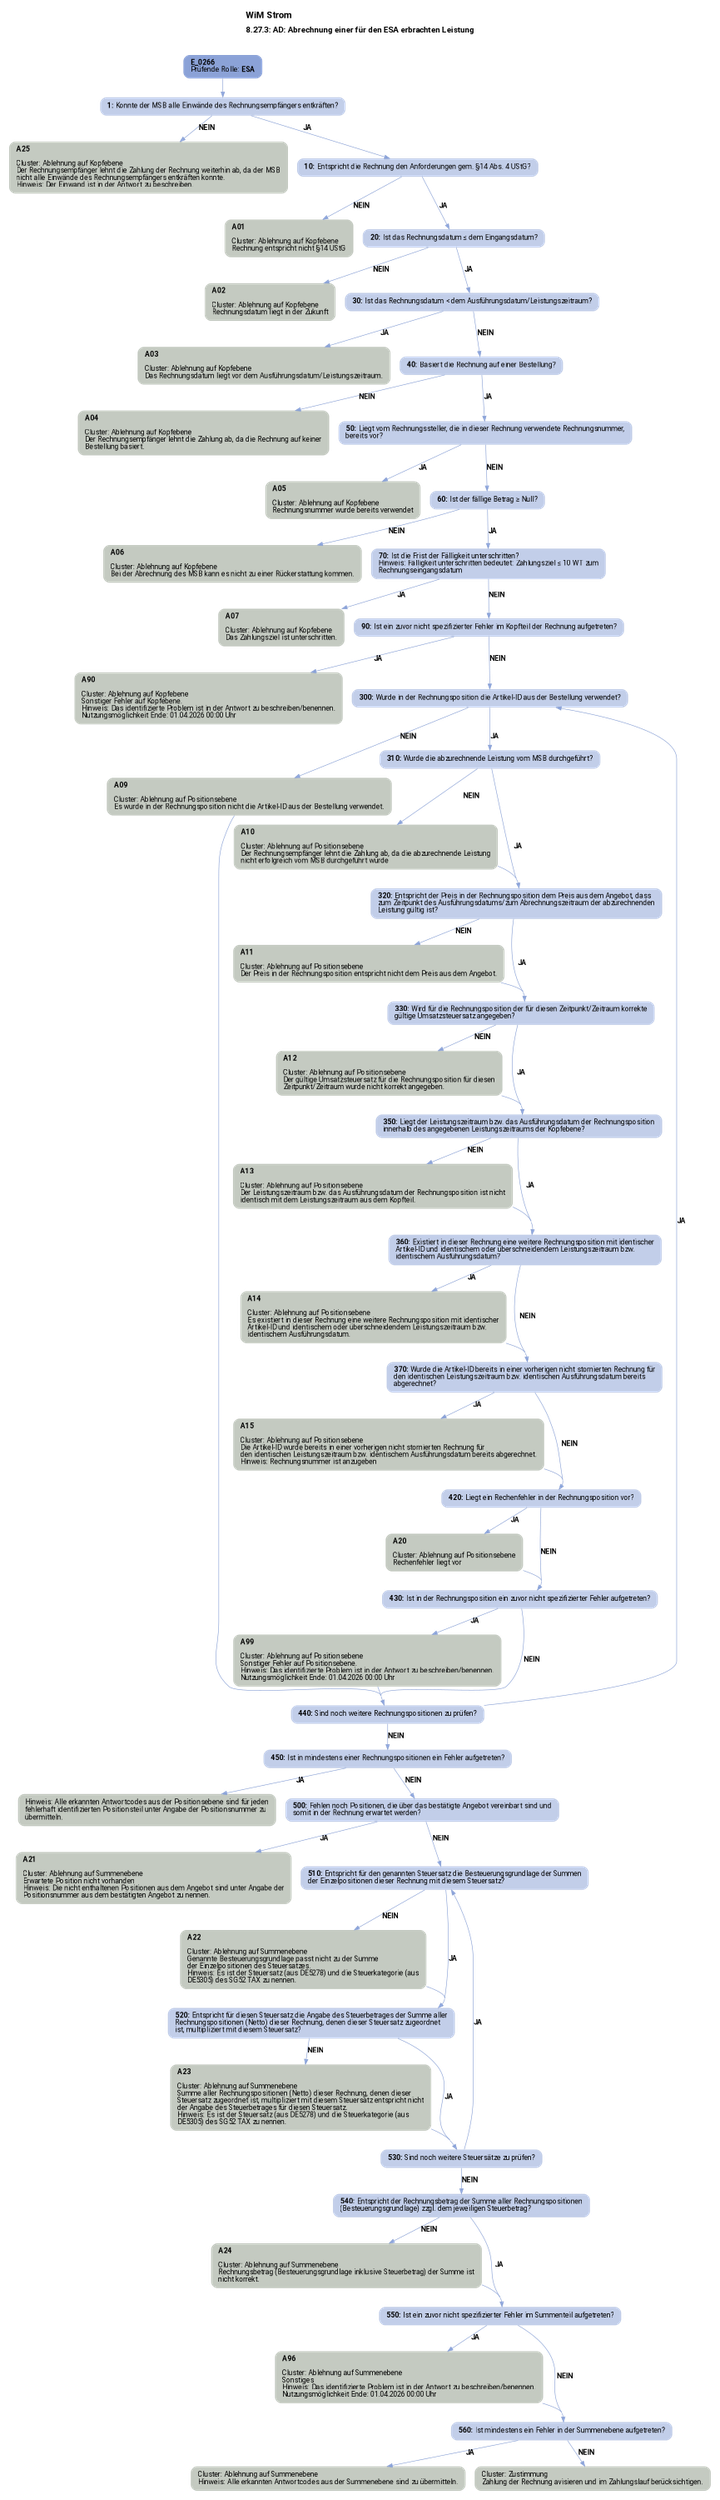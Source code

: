 digraph D {
    labelloc="t";
    label=<<B><FONT POINT-SIZE="18">WiM Strom</FONT></B><BR align="left"/><BR/><B><FONT POINT-SIZE="16">8.27.3: AD: Abrechnung einer für den ESA erbrachten Leistung</FONT></B><BR align="left"/><BR/><BR/><BR/>>;
    ratio="compress";
    concentrate=true;
    pack=true;
    rankdir=TB;
    packmode="array";
    size="20,20";
    fontsize=12;
    pad=0.25;
    "Start" [margin="0.2,0.12", shape=box, style="filled,rounded", penwidth=0.0, fillcolor="#8ba2d7", label=<<B>E_0266</B><BR align="left"/><FONT>Prüfende Rolle: <B>ESA</B></FONT><BR align="center"/>>, fontname="Roboto, sans-serif"];
    "1" [margin="0.2,0.12", shape=box, style="filled,rounded", penwidth=0.0, fillcolor="#c2cee9", label=<<B>1: </B>Konnte der MSB alle Einwände des Rechnungsempfängers entkräften?<BR align="left"/>>, fontname="Roboto, sans-serif"];
    "A25" [margin="0.2,0.12", shape=box, style="filled,rounded", penwidth=0.0, fillcolor="#c4cac1", label=<<B>A25</B><BR align="left"/><BR align="left"/><FONT>Cluster: Ablehnung auf Kopfebene<BR align="left"/>Der Rechnungsempfänger lehnt die Zahlung der Rechnung weiterhin ab, da der MSB<BR align="left"/>nicht alle Einwände des Rechnungsempfängers entkräften konnte.<BR align="left"/>Hinweis: Der Einwand ist in der Antwort zu beschreiben.<BR align="left"/></FONT>>, fontname="Roboto, sans-serif"];
    "10" [margin="0.2,0.12", shape=box, style="filled,rounded", penwidth=0.0, fillcolor="#c2cee9", label=<<B>10: </B>Entspricht die Rechnung den Anforderungen gem. §14 Abs. 4 UStG?<BR align="left"/>>, fontname="Roboto, sans-serif"];
    "A01" [margin="0.2,0.12", shape=box, style="filled,rounded", penwidth=0.0, fillcolor="#c4cac1", label=<<B>A01</B><BR align="left"/><BR align="left"/><FONT>Cluster: Ablehnung auf Kopfebene<BR align="left"/>Rechnung entspricht nicht §14 UStG<BR align="left"/></FONT>>, fontname="Roboto, sans-serif"];
    "20" [margin="0.2,0.12", shape=box, style="filled,rounded", penwidth=0.0, fillcolor="#c2cee9", label=<<B>20: </B>Ist das Rechnungsdatum ≤ dem Eingangsdatum?<BR align="left"/>>, fontname="Roboto, sans-serif"];
    "A02" [margin="0.2,0.12", shape=box, style="filled,rounded", penwidth=0.0, fillcolor="#c4cac1", label=<<B>A02</B><BR align="left"/><BR align="left"/><FONT>Cluster: Ablehnung auf Kopfebene<BR align="left"/>Rechnungsdatum liegt in der Zukunft<BR align="left"/></FONT>>, fontname="Roboto, sans-serif"];
    "30" [margin="0.2,0.12", shape=box, style="filled,rounded", penwidth=0.0, fillcolor="#c2cee9", label=<<B>30: </B>Ist das Rechnungsdatum &lt; dem Ausführungsdatum/Leistungszeitraum?<BR align="left"/>>, fontname="Roboto, sans-serif"];
    "A03" [margin="0.2,0.12", shape=box, style="filled,rounded", penwidth=0.0, fillcolor="#c4cac1", label=<<B>A03</B><BR align="left"/><BR align="left"/><FONT>Cluster: Ablehnung auf Kopfebene<BR align="left"/>Das Rechnungsdatum liegt vor dem Ausführungsdatum/Leistungszeitraum.<BR align="left"/></FONT>>, fontname="Roboto, sans-serif"];
    "40" [margin="0.2,0.12", shape=box, style="filled,rounded", penwidth=0.0, fillcolor="#c2cee9", label=<<B>40: </B>Basiert die Rechnung auf einer Bestellung?<BR align="left"/>>, fontname="Roboto, sans-serif"];
    "A04" [margin="0.2,0.12", shape=box, style="filled,rounded", penwidth=0.0, fillcolor="#c4cac1", label=<<B>A04</B><BR align="left"/><BR align="left"/><FONT>Cluster: Ablehnung auf Kopfebene<BR align="left"/>Der Rechnungsempfänger lehnt die Zahlung ab, da die Rechnung auf keiner<BR align="left"/>Bestellung basiert.<BR align="left"/></FONT>>, fontname="Roboto, sans-serif"];
    "50" [margin="0.2,0.12", shape=box, style="filled,rounded", penwidth=0.0, fillcolor="#c2cee9", label=<<B>50: </B>Liegt vom Rechnungssteller, die in dieser Rechnung verwendete Rechnungsnummer,<BR align="left"/>bereits vor?<BR align="left"/>>, fontname="Roboto, sans-serif"];
    "A05" [margin="0.2,0.12", shape=box, style="filled,rounded", penwidth=0.0, fillcolor="#c4cac1", label=<<B>A05</B><BR align="left"/><BR align="left"/><FONT>Cluster: Ablehnung auf Kopfebene<BR align="left"/>Rechnungsnummer wurde bereits verwendet<BR align="left"/></FONT>>, fontname="Roboto, sans-serif"];
    "60" [margin="0.2,0.12", shape=box, style="filled,rounded", penwidth=0.0, fillcolor="#c2cee9", label=<<B>60: </B>Ist der fällige Betrag ≥ Null?<BR align="left"/>>, fontname="Roboto, sans-serif"];
    "A06" [margin="0.2,0.12", shape=box, style="filled,rounded", penwidth=0.0, fillcolor="#c4cac1", label=<<B>A06</B><BR align="left"/><BR align="left"/><FONT>Cluster: Ablehnung auf Kopfebene<BR align="left"/>Bei der Abrechnung des MSB kann es nicht zu einer Rückerstattung kommen.<BR align="left"/></FONT>>, fontname="Roboto, sans-serif"];
    "70" [margin="0.2,0.12", shape=box, style="filled,rounded", penwidth=0.0, fillcolor="#c2cee9", label=<<B>70: </B>Ist die Frist der Fälligkeit unterschritten?<BR align="left"/>Hinweis: Fälligkeit unterschritten bedeutet: Zahlungsziel ≤ 10 WT zum<BR align="left"/>Rechnungseingangsdatum<BR align="left"/>>, fontname="Roboto, sans-serif"];
    "A07" [margin="0.2,0.12", shape=box, style="filled,rounded", penwidth=0.0, fillcolor="#c4cac1", label=<<B>A07</B><BR align="left"/><BR align="left"/><FONT>Cluster: Ablehnung auf Kopfebene<BR align="left"/>Das Zahlungsziel ist unterschritten.<BR align="left"/></FONT>>, fontname="Roboto, sans-serif"];
    "90" [margin="0.2,0.12", shape=box, style="filled,rounded", penwidth=0.0, fillcolor="#c2cee9", label=<<B>90: </B>Ist ein zuvor nicht spezifizierter Fehler im Kopfteil der Rechnung aufgetreten?<BR align="left"/>>, fontname="Roboto, sans-serif"];
    "A90" [margin="0.2,0.12", shape=box, style="filled,rounded", penwidth=0.0, fillcolor="#c4cac1", label=<<B>A90</B><BR align="left"/><BR align="left"/><FONT>Cluster: Ablehnung auf Kopfebene<BR align="left"/>Sonstiger Fehler auf Kopfebene.<BR align="left"/>Hinweis: Das identifizierte Problem ist in der Antwort zu beschreiben/benennen.<BR align="left"/>Nutzungsmöglichkeit Ende: 01.04.2026 00:00 Uhr<BR align="left"/></FONT>>, fontname="Roboto, sans-serif"];
    "300" [margin="0.2,0.12", shape=box, style="filled,rounded", penwidth=0.0, fillcolor="#c2cee9", label=<<B>300: </B>Wurde in der Rechnungsposition die Artikel-ID aus der Bestellung verwendet?<BR align="left"/>>, fontname="Roboto, sans-serif"];
    "A09_440" [margin="0.2,0.12", shape=box, style="filled,rounded", penwidth=0.0, fillcolor="#c4cac1", label=<<B>A09</B><BR align="left"/><BR align="left"/><FONT>Cluster: Ablehnung auf Positionsebene<BR align="left"/>Es wurde in der Rechnungsposition nicht die Artikel-ID aus der Bestellung verwendet.<BR align="left"/></FONT>>, fontname="Roboto, sans-serif"];
    "310" [margin="0.2,0.12", shape=box, style="filled,rounded", penwidth=0.0, fillcolor="#c2cee9", label=<<B>310: </B>Wurde die abzurechnende Leistung vom MSB durchgeführt?<BR align="left"/>>, fontname="Roboto, sans-serif"];
    "A10_320" [margin="0.2,0.12", shape=box, style="filled,rounded", penwidth=0.0, fillcolor="#c4cac1", label=<<B>A10</B><BR align="left"/><BR align="left"/><FONT>Cluster: Ablehnung auf Positionsebene<BR align="left"/>Der Rechnungsempfänger lehnt die Zahlung ab, da die abzurechnende Leistung<BR align="left"/>nicht erfolgreich vom MSB durchgeführt wurde<BR align="left"/></FONT>>, fontname="Roboto, sans-serif"];
    "320" [margin="0.2,0.12", shape=box, style="filled,rounded", penwidth=0.0, fillcolor="#c2cee9", label=<<B>320: </B>Entspricht der Preis in der Rechnungsposition dem Preis aus dem Angebot, dass<BR align="left"/>zum Zeitpunkt des Ausführungsdatums/zum Abrechnungszeitraum der abzurechnenden<BR align="left"/>Leistung gültig ist?<BR align="left"/>>, fontname="Roboto, sans-serif"];
    "A11_330" [margin="0.2,0.12", shape=box, style="filled,rounded", penwidth=0.0, fillcolor="#c4cac1", label=<<B>A11</B><BR align="left"/><BR align="left"/><FONT>Cluster: Ablehnung auf Positionsebene<BR align="left"/>Der Preis in der Rechnungsposition entspricht nicht dem Preis aus dem Angebot.<BR align="left"/></FONT>>, fontname="Roboto, sans-serif"];
    "330" [margin="0.2,0.12", shape=box, style="filled,rounded", penwidth=0.0, fillcolor="#c2cee9", label=<<B>330: </B>Wird für die Rechnungsposition der für diesen Zeitpunkt/Zeitraum korrekte<BR align="left"/>gültige Umsatzsteuersatz angegeben?<BR align="left"/>>, fontname="Roboto, sans-serif"];
    "A12_350" [margin="0.2,0.12", shape=box, style="filled,rounded", penwidth=0.0, fillcolor="#c4cac1", label=<<B>A12</B><BR align="left"/><BR align="left"/><FONT>Cluster: Ablehnung auf Positionsebene<BR align="left"/>Der gültige Umsatzsteuersatz für die Rechnungsposition für diesen<BR align="left"/>Zeitpunkt/Zeitraum wurde nicht korrekt angegeben.<BR align="left"/></FONT>>, fontname="Roboto, sans-serif"];
    "350" [margin="0.2,0.12", shape=box, style="filled,rounded", penwidth=0.0, fillcolor="#c2cee9", label=<<B>350: </B>Liegt der Leistungszeitraum bzw. das Ausführungsdatum der Rechnungsposition<BR align="left"/>innerhalb des angegebenen Leistungszeitraums der Kopfebene?<BR align="left"/>>, fontname="Roboto, sans-serif"];
    "A13_360" [margin="0.2,0.12", shape=box, style="filled,rounded", penwidth=0.0, fillcolor="#c4cac1", label=<<B>A13</B><BR align="left"/><BR align="left"/><FONT>Cluster: Ablehnung auf Positionsebene<BR align="left"/>Der Leistungszeitraum bzw. das Ausführungsdatum der Rechnungsposition ist nicht<BR align="left"/>identisch mit dem Leistungszeitraum aus dem Kopfteil.<BR align="left"/></FONT>>, fontname="Roboto, sans-serif"];
    "360" [margin="0.2,0.12", shape=box, style="filled,rounded", penwidth=0.0, fillcolor="#c2cee9", label=<<B>360: </B>Existiert in dieser Rechnung eine weitere Rechnungsposition mit identischer<BR align="left"/>Artikel-ID und identischem oder überschneidendem Leistungszeitraum bzw.<BR align="left"/>identischem Ausführungsdatum?<BR align="left"/>>, fontname="Roboto, sans-serif"];
    "A14_370" [margin="0.2,0.12", shape=box, style="filled,rounded", penwidth=0.0, fillcolor="#c4cac1", label=<<B>A14</B><BR align="left"/><BR align="left"/><FONT>Cluster: Ablehnung auf Positionsebene<BR align="left"/>Es existiert in dieser Rechnung eine weitere Rechnungsposition mit identischer<BR align="left"/>Artikel-ID und identischem oder überschneidendem Leistungszeitraum bzw.<BR align="left"/>identischem Ausführungsdatum.<BR align="left"/></FONT>>, fontname="Roboto, sans-serif"];
    "370" [margin="0.2,0.12", shape=box, style="filled,rounded", penwidth=0.0, fillcolor="#c2cee9", label=<<B>370: </B>Wurde die Artikel-ID bereits in einer vorherigen nicht stornierten Rechnung für<BR align="left"/>den identischen Leistungszeitraum bzw. identischen Ausführungsdatum bereits<BR align="left"/>abgerechnet?<BR align="left"/>>, fontname="Roboto, sans-serif"];
    "A15_420" [margin="0.2,0.12", shape=box, style="filled,rounded", penwidth=0.0, fillcolor="#c4cac1", label=<<B>A15</B><BR align="left"/><BR align="left"/><FONT>Cluster: Ablehnung auf Positionsebene<BR align="left"/>Die Artikel-ID wurde bereits in einer vorherigen nicht stornierten Rechnung für<BR align="left"/>den identischen Leistungszeitraum bzw. identischem Ausführungsdatum bereits abgerechnet.<BR align="left"/>Hinweis: Rechnungsnummer ist anzugeben<BR align="left"/></FONT>>, fontname="Roboto, sans-serif"];
    "420" [margin="0.2,0.12", shape=box, style="filled,rounded", penwidth=0.0, fillcolor="#c2cee9", label=<<B>420: </B>Liegt ein Rechenfehler in der Rechnungsposition vor?<BR align="left"/>>, fontname="Roboto, sans-serif"];
    "A20_430" [margin="0.2,0.12", shape=box, style="filled,rounded", penwidth=0.0, fillcolor="#c4cac1", label=<<B>A20</B><BR align="left"/><BR align="left"/><FONT>Cluster: Ablehnung auf Positionsebene<BR align="left"/>Rechenfehler liegt vor<BR align="left"/></FONT>>, fontname="Roboto, sans-serif"];
    "430" [margin="0.2,0.12", shape=box, style="filled,rounded", penwidth=0.0, fillcolor="#c2cee9", label=<<B>430: </B>Ist in der Rechnungsposition ein zuvor nicht spezifizierter Fehler aufgetreten?<BR align="left"/>>, fontname="Roboto, sans-serif"];
    "A99_440" [margin="0.2,0.12", shape=box, style="filled,rounded", penwidth=0.0, fillcolor="#c4cac1", label=<<B>A99</B><BR align="left"/><BR align="left"/><FONT>Cluster: Ablehnung auf Positionsebene<BR align="left"/>Sonstiger Fehler auf Positionsebene.<BR align="left"/>Hinweis: Das identifizierte Problem ist in der Antwort zu beschreiben/benennen.<BR align="left"/>Nutzungsmöglichkeit Ende: 01.04.2026 00:00 Uhr<BR align="left"/></FONT>>, fontname="Roboto, sans-serif"];
    "440" [margin="0.2,0.12", shape=box, style="filled,rounded", penwidth=0.0, fillcolor="#c2cee9", label=<<B>440: </B>Sind noch weitere Rechnungspositionen zu prüfen?<BR align="left"/>>, fontname="Roboto, sans-serif"];
    "450" [margin="0.2,0.12", shape=box, style="filled,rounded", penwidth=0.0, fillcolor="#c2cee9", label=<<B>450: </B>Ist in mindestens einer Rechnungspositionen ein Fehler aufgetreten?<BR align="left"/>>, fontname="Roboto, sans-serif"];
    "Hinweis: Alle erkannten Antwortcodes aus der Positionsebene sind für jeden fehlerhaft identifizierten Positionsteil unter Angabe der Positionsnummer zu übermitteln." [margin="0.2,0.12", shape=box, style="filled,rounded", penwidth=0.0, fillcolor="#c4cac1", label=<<FONT>Hinweis: Alle erkannten Antwortcodes aus der Positionsebene sind für jeden<BR align="left"/>fehlerhaft identifizierten Positionsteil unter Angabe der Positionsnummer zu<BR align="left"/>übermitteln.<BR align="left"/></FONT>>, fontname="Roboto, sans-serif"];
    "500" [margin="0.2,0.12", shape=box, style="filled,rounded", penwidth=0.0, fillcolor="#c2cee9", label=<<B>500: </B>Fehlen noch Positionen, die über das bestätigte Angebot vereinbart sind und<BR align="left"/>somit in der Rechnung erwartet werden?<BR align="left"/>>, fontname="Roboto, sans-serif"];
    "A21" [margin="0.2,0.12", shape=box, style="filled,rounded", penwidth=0.0, fillcolor="#c4cac1", label=<<B>A21</B><BR align="left"/><BR align="left"/><FONT>Cluster: Ablehnung auf Summenebene<BR align="left"/>Erwartete Position nicht vorhanden<BR align="left"/>Hinweis: Die nicht enthaltenen Positionen aus dem Angebot sind unter Angabe der<BR align="left"/>Positionsnummer aus dem bestätigten Angebot zu nennen.<BR align="left"/></FONT>>, fontname="Roboto, sans-serif"];
    "510" [margin="0.2,0.12", shape=box, style="filled,rounded", penwidth=0.0, fillcolor="#c2cee9", label=<<B>510: </B>Entspricht für den genannten Steuersatz die Besteuerungsgrundlage der Summen<BR align="left"/>der Einzelpositionen dieser Rechnung mit diesem Steuersatz?<BR align="left"/>>, fontname="Roboto, sans-serif"];
    "A22_520" [margin="0.2,0.12", shape=box, style="filled,rounded", penwidth=0.0, fillcolor="#c4cac1", label=<<B>A22</B><BR align="left"/><BR align="left"/><FONT>Cluster: Ablehnung auf Summenebene<BR align="left"/>Genannte Besteuerungsgrundlage passt nicht zu der Summe<BR align="left"/>der Einzelpositionen des Steuersatzes.<BR align="left"/>Hinweis: Es ist der Steuersatz (aus DE5278) und die Steuerkategorie (aus<BR align="left"/>DE5305) des SG52 TAX zu nennen.<BR align="left"/></FONT>>, fontname="Roboto, sans-serif"];
    "520" [margin="0.2,0.12", shape=box, style="filled,rounded", penwidth=0.0, fillcolor="#c2cee9", label=<<B>520: </B>Entspricht für diesen Steuersatz die Angabe des Steuerbetrages der Summe aller<BR align="left"/>Rechnungspositionen (Netto) dieser Rechnung, denen dieser Steuersatz zugeordnet<BR align="left"/>ist, multipliziert mit diesem Steuersatz?<BR align="left"/>>, fontname="Roboto, sans-serif"];
    "A23_530" [margin="0.2,0.12", shape=box, style="filled,rounded", penwidth=0.0, fillcolor="#c4cac1", label=<<B>A23</B><BR align="left"/><BR align="left"/><FONT>Cluster: Ablehnung auf Summenebene<BR align="left"/>Summe aller Rechnungspositionen (Netto) dieser Rechnung, denen dieser<BR align="left"/>Steuersatz zugeordnet ist, multipliziert mit diesem Steuersatz entspricht nicht<BR align="left"/>der Angabe des Steuerbetrages für diesen Steuersatz.<BR align="left"/>Hinweis: Es ist der Steuersatz (aus DE5278) und die Steuerkategorie (aus<BR align="left"/>DE5305) des SG52 TAX zu nennen.<BR align="left"/></FONT>>, fontname="Roboto, sans-serif"];
    "530" [margin="0.2,0.12", shape=box, style="filled,rounded", penwidth=0.0, fillcolor="#c2cee9", label=<<B>530: </B>Sind noch weitere Steuersätze zu prüfen?<BR align="left"/>>, fontname="Roboto, sans-serif"];
    "540" [margin="0.2,0.12", shape=box, style="filled,rounded", penwidth=0.0, fillcolor="#c2cee9", label=<<B>540: </B>Entspricht der Rechnungsbetrag der Summe aller Rechnungspositionen<BR align="left"/>(Besteuerungsgrundlage) zzgl. dem jeweiligen Steuerbetrag?<BR align="left"/>>, fontname="Roboto, sans-serif"];
    "A24_550" [margin="0.2,0.12", shape=box, style="filled,rounded", penwidth=0.0, fillcolor="#c4cac1", label=<<B>A24</B><BR align="left"/><BR align="left"/><FONT>Cluster: Ablehnung auf Summenebene<BR align="left"/>Rechnungsbetrag (Besteuerungsgrundlage inklusive Steuerbetrag) der Summe ist<BR align="left"/>nicht korrekt.<BR align="left"/></FONT>>, fontname="Roboto, sans-serif"];
    "550" [margin="0.2,0.12", shape=box, style="filled,rounded", penwidth=0.0, fillcolor="#c2cee9", label=<<B>550: </B>Ist ein zuvor nicht spezifizierter Fehler im Summenteil aufgetreten?<BR align="left"/>>, fontname="Roboto, sans-serif"];
    "A96_560" [margin="0.2,0.12", shape=box, style="filled,rounded", penwidth=0.0, fillcolor="#c4cac1", label=<<B>A96</B><BR align="left"/><BR align="left"/><FONT>Cluster: Ablehnung auf Summenebene<BR align="left"/>Sonstiges<BR align="left"/>Hinweis: Das identifizierte Problem ist in der Antwort zu beschreiben/benennen.<BR align="left"/>Nutzungsmöglichkeit Ende: 01.04.2026 00:00 Uhr<BR align="left"/></FONT>>, fontname="Roboto, sans-serif"];
    "560" [margin="0.2,0.12", shape=box, style="filled,rounded", penwidth=0.0, fillcolor="#c2cee9", label=<<B>560: </B>Ist mindestens ein Fehler in der Summenebene aufgetreten?<BR align="left"/>>, fontname="Roboto, sans-serif"];
    "Cluster: Ablehnung auf Summenebene
Hinweis: Alle erkannten Antwortcodes aus der Summenebene sind zu übermitteln." [margin="0.2,0.12", shape=box, style="filled,rounded", penwidth=0.0, fillcolor="#c4cac1", label=<<FONT>Cluster: Ablehnung auf Summenebene<BR align="left"/>Hinweis: Alle erkannten Antwortcodes aus der Summenebene sind zu übermitteln.<BR align="left"/></FONT>>, fontname="Roboto, sans-serif"];
    "Cluster: Zustimmung 
Zahlung der Rechnung avisieren und im Zahlungslauf berücksichtigen." [margin="0.2,0.12", shape=box, style="filled,rounded", penwidth=0.0, fillcolor="#c4cac1", label=<<FONT>Cluster: Zustimmung<BR align="left"/>Zahlung der Rechnung avisieren und im Zahlungslauf berücksichtigen.<BR align="left"/></FONT>>, fontname="Roboto, sans-serif"];

    "Start" -> "1" [color="#88a0d6"];
    "1" -> "A25" [label=<<B>NEIN</B>>, color="#88a0d6", fontname="Roboto, sans-serif"];
    "1" -> "10" [label=<<B>JA</B>>, color="#88a0d6", fontname="Roboto, sans-serif"];
    "10" -> "A01" [label=<<B>NEIN</B>>, color="#88a0d6", fontname="Roboto, sans-serif"];
    "10" -> "20" [label=<<B>JA</B>>, color="#88a0d6", fontname="Roboto, sans-serif"];
    "20" -> "A02" [label=<<B>NEIN</B>>, color="#88a0d6", fontname="Roboto, sans-serif"];
    "20" -> "30" [label=<<B>JA</B>>, color="#88a0d6", fontname="Roboto, sans-serif"];
    "30" -> "A03" [label=<<B>JA</B>>, color="#88a0d6", fontname="Roboto, sans-serif"];
    "30" -> "40" [label=<<B>NEIN</B>>, color="#88a0d6", fontname="Roboto, sans-serif"];
    "40" -> "A04" [label=<<B>NEIN</B>>, color="#88a0d6", fontname="Roboto, sans-serif"];
    "40" -> "50" [label=<<B>JA</B>>, color="#88a0d6", fontname="Roboto, sans-serif"];
    "50" -> "A05" [label=<<B>JA</B>>, color="#88a0d6", fontname="Roboto, sans-serif"];
    "50" -> "60" [label=<<B>NEIN</B>>, color="#88a0d6", fontname="Roboto, sans-serif"];
    "60" -> "A06" [label=<<B>NEIN</B>>, color="#88a0d6", fontname="Roboto, sans-serif"];
    "60" -> "70" [label=<<B>JA</B>>, color="#88a0d6", fontname="Roboto, sans-serif"];
    "70" -> "A07" [label=<<B>JA</B>>, color="#88a0d6", fontname="Roboto, sans-serif"];
    "70" -> "90" [label=<<B>NEIN</B>>, color="#88a0d6", fontname="Roboto, sans-serif"];
    "90" -> "A90" [label=<<B>JA</B>>, color="#88a0d6", fontname="Roboto, sans-serif"];
    "90" -> "300" [label=<<B>NEIN</B>>, color="#88a0d6", fontname="Roboto, sans-serif"];
    "300" -> "A09_440" [label=<<B>NEIN</B>>, color="#88a0d6", fontname="Roboto, sans-serif"];
    "300" -> "310" [label=<<B>JA</B>>, color="#88a0d6", fontname="Roboto, sans-serif"];
    "A09_440" -> "440" [color="#88a0d6"];
    "310" -> "A10_320" [label=<<B>NEIN</B>>, color="#88a0d6", fontname="Roboto, sans-serif"];
    "310" -> "320" [label=<<B>JA</B>>, color="#88a0d6", fontname="Roboto, sans-serif"];
    "A10_320" -> "320" [color="#88a0d6"];
    "320" -> "A11_330" [label=<<B>NEIN</B>>, color="#88a0d6", fontname="Roboto, sans-serif"];
    "320" -> "330" [label=<<B>JA</B>>, color="#88a0d6", fontname="Roboto, sans-serif"];
    "A11_330" -> "330" [color="#88a0d6"];
    "330" -> "A12_350" [label=<<B>NEIN</B>>, color="#88a0d6", fontname="Roboto, sans-serif"];
    "330" -> "350" [label=<<B>JA</B>>, color="#88a0d6", fontname="Roboto, sans-serif"];
    "A12_350" -> "350" [color="#88a0d6"];
    "350" -> "A13_360" [label=<<B>NEIN</B>>, color="#88a0d6", fontname="Roboto, sans-serif"];
    "350" -> "360" [label=<<B>JA</B>>, color="#88a0d6", fontname="Roboto, sans-serif"];
    "A13_360" -> "360" [color="#88a0d6"];
    "360" -> "A14_370" [label=<<B>JA</B>>, color="#88a0d6", fontname="Roboto, sans-serif"];
    "360" -> "370" [label=<<B>NEIN</B>>, color="#88a0d6", fontname="Roboto, sans-serif"];
    "A14_370" -> "370" [color="#88a0d6"];
    "370" -> "A15_420" [label=<<B>JA</B>>, color="#88a0d6", fontname="Roboto, sans-serif"];
    "370" -> "420" [label=<<B>NEIN</B>>, color="#88a0d6", fontname="Roboto, sans-serif"];
    "A15_420" -> "420" [color="#88a0d6"];
    "420" -> "A20_430" [label=<<B>JA</B>>, color="#88a0d6", fontname="Roboto, sans-serif"];
    "420" -> "430" [label=<<B>NEIN</B>>, color="#88a0d6", fontname="Roboto, sans-serif"];
    "A20_430" -> "430" [color="#88a0d6"];
    "430" -> "A99_440" [label=<<B>JA</B>>, color="#88a0d6", fontname="Roboto, sans-serif"];
    "430" -> "440" [label=<<B>NEIN</B>>, color="#88a0d6", fontname="Roboto, sans-serif"];
    "A99_440" -> "440" [color="#88a0d6"];
    "440" -> "300" [label=<<B>JA</B>>, color="#88a0d6", fontname="Roboto, sans-serif"];
    "440" -> "450" [label=<<B>NEIN</B>>, color="#88a0d6", fontname="Roboto, sans-serif"];
    "450" -> "Hinweis: Alle erkannten Antwortcodes aus der Positionsebene sind für jeden fehlerhaft identifizierten Positionsteil unter Angabe der Positionsnummer zu übermitteln." [label=<<B>JA</B>>, color="#88a0d6", fontname="Roboto, sans-serif"];
    "450" -> "500" [label=<<B>NEIN</B>>, color="#88a0d6", fontname="Roboto, sans-serif"];
    "500" -> "A21" [label=<<B>JA</B>>, color="#88a0d6", fontname="Roboto, sans-serif"];
    "500" -> "510" [label=<<B>NEIN</B>>, color="#88a0d6", fontname="Roboto, sans-serif"];
    "510" -> "A22_520" [label=<<B>NEIN</B>>, color="#88a0d6", fontname="Roboto, sans-serif"];
    "510" -> "520" [label=<<B>JA</B>>, color="#88a0d6", fontname="Roboto, sans-serif"];
    "A22_520" -> "520" [color="#88a0d6"];
    "520" -> "A23_530" [label=<<B>NEIN</B>>, color="#88a0d6", fontname="Roboto, sans-serif"];
    "520" -> "530" [label=<<B>JA</B>>, color="#88a0d6", fontname="Roboto, sans-serif"];
    "A23_530" -> "530" [color="#88a0d6"];
    "530" -> "510" [label=<<B>JA</B>>, color="#88a0d6", fontname="Roboto, sans-serif"];
    "530" -> "540" [label=<<B>NEIN</B>>, color="#88a0d6", fontname="Roboto, sans-serif"];
    "540" -> "A24_550" [label=<<B>NEIN</B>>, color="#88a0d6", fontname="Roboto, sans-serif"];
    "540" -> "550" [label=<<B>JA</B>>, color="#88a0d6", fontname="Roboto, sans-serif"];
    "A24_550" -> "550" [color="#88a0d6"];
    "550" -> "A96_560" [label=<<B>JA</B>>, color="#88a0d6", fontname="Roboto, sans-serif"];
    "550" -> "560" [label=<<B>NEIN</B>>, color="#88a0d6", fontname="Roboto, sans-serif"];
    "A96_560" -> "560" [color="#88a0d6"];
    "560" -> "Cluster: Ablehnung auf Summenebene
Hinweis: Alle erkannten Antwortcodes aus der Summenebene sind zu übermitteln." [label=<<B>JA</B>>, color="#88a0d6", fontname="Roboto, sans-serif"];
    "560" -> "Cluster: Zustimmung 
Zahlung der Rechnung avisieren und im Zahlungslauf berücksichtigen." [label=<<B>NEIN</B>>, color="#88a0d6", fontname="Roboto, sans-serif"];

    bgcolor="transparent";
fontname="Roboto, sans-serif";
}